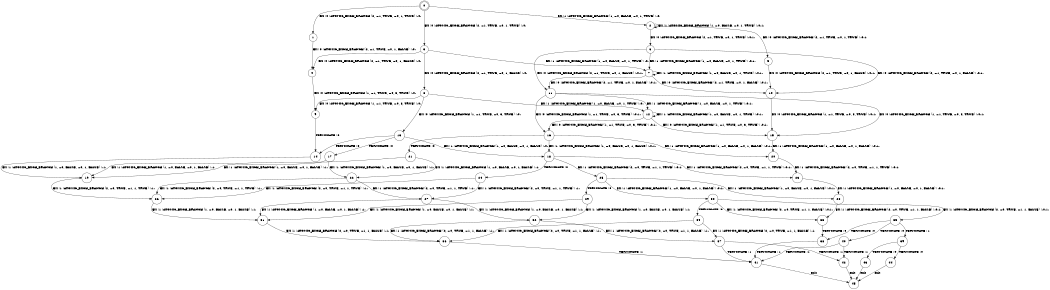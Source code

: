 digraph BCG {
size = "7, 10.5";
center = TRUE;
node [shape = circle];
0 [peripheries = 2];
0 -> 1 [label = "EX !0 !ATOMIC_EXCH_BRANCH (2, +1, TRUE, +0, 1, TRUE) !:0:"];
0 -> 2 [label = "EX !1 !ATOMIC_EXCH_BRANCH (1, +0, FALSE, +0, 1, TRUE) !:0:"];
0 -> 3 [label = "EX !0 !ATOMIC_EXCH_BRANCH (2, +1, TRUE, +0, 1, TRUE) !:0:"];
1 -> 4 [label = "EX !0 !ATOMIC_EXCH_BRANCH (2, +1, TRUE, +0, 1, FALSE) !:0:"];
2 -> 5 [label = "EX !0 !ATOMIC_EXCH_BRANCH (2, +1, TRUE, +0, 1, TRUE) !:0:1:"];
2 -> 6 [label = "EX !0 !ATOMIC_EXCH_BRANCH (2, +1, TRUE, +0, 1, TRUE) !:0:1:"];
2 -> 2 [label = "EX !1 !ATOMIC_EXCH_BRANCH (1, +0, FALSE, +0, 1, TRUE) !:0:1:"];
3 -> 4 [label = "EX !0 !ATOMIC_EXCH_BRANCH (2, +1, TRUE, +0, 1, FALSE) !:0:"];
3 -> 7 [label = "EX !1 !ATOMIC_EXCH_BRANCH (1, +0, FALSE, +0, 1, TRUE) !:0:"];
3 -> 8 [label = "EX !0 !ATOMIC_EXCH_BRANCH (2, +1, TRUE, +0, 1, FALSE) !:0:"];
4 -> 9 [label = "EX !0 !ATOMIC_EXCH_BRANCH (1, +1, TRUE, +0, 3, TRUE) !:0:"];
5 -> 10 [label = "EX !0 !ATOMIC_EXCH_BRANCH (2, +1, TRUE, +0, 1, FALSE) !:0:1:"];
6 -> 10 [label = "EX !0 !ATOMIC_EXCH_BRANCH (2, +1, TRUE, +0, 1, FALSE) !:0:1:"];
6 -> 7 [label = "EX !1 !ATOMIC_EXCH_BRANCH (1, +0, FALSE, +0, 1, TRUE) !:0:1:"];
6 -> 11 [label = "EX !0 !ATOMIC_EXCH_BRANCH (2, +1, TRUE, +0, 1, FALSE) !:0:1:"];
7 -> 10 [label = "EX !0 !ATOMIC_EXCH_BRANCH (2, +1, TRUE, +0, 1, FALSE) !:0:1:"];
7 -> 7 [label = "EX !1 !ATOMIC_EXCH_BRANCH (1, +0, FALSE, +0, 1, TRUE) !:0:1:"];
7 -> 11 [label = "EX !0 !ATOMIC_EXCH_BRANCH (2, +1, TRUE, +0, 1, FALSE) !:0:1:"];
8 -> 9 [label = "EX !0 !ATOMIC_EXCH_BRANCH (1, +1, TRUE, +0, 3, TRUE) !:0:"];
8 -> 12 [label = "EX !1 !ATOMIC_EXCH_BRANCH (1, +0, FALSE, +0, 1, TRUE) !:0:"];
8 -> 13 [label = "EX !0 !ATOMIC_EXCH_BRANCH (1, +1, TRUE, +0, 3, TRUE) !:0:"];
9 -> 14 [label = "TERMINATE !0"];
10 -> 15 [label = "EX !0 !ATOMIC_EXCH_BRANCH (1, +1, TRUE, +0, 3, TRUE) !:0:1:"];
11 -> 15 [label = "EX !0 !ATOMIC_EXCH_BRANCH (1, +1, TRUE, +0, 3, TRUE) !:0:1:"];
11 -> 12 [label = "EX !1 !ATOMIC_EXCH_BRANCH (1, +0, FALSE, +0, 1, TRUE) !:0:1:"];
11 -> 16 [label = "EX !0 !ATOMIC_EXCH_BRANCH (1, +1, TRUE, +0, 3, TRUE) !:0:1:"];
12 -> 15 [label = "EX !0 !ATOMIC_EXCH_BRANCH (1, +1, TRUE, +0, 3, TRUE) !:0:1:"];
12 -> 12 [label = "EX !1 !ATOMIC_EXCH_BRANCH (1, +0, FALSE, +0, 1, TRUE) !:0:1:"];
12 -> 16 [label = "EX !0 !ATOMIC_EXCH_BRANCH (1, +1, TRUE, +0, 3, TRUE) !:0:1:"];
13 -> 14 [label = "TERMINATE !0"];
13 -> 17 [label = "TERMINATE !0"];
13 -> 18 [label = "EX !1 !ATOMIC_EXCH_BRANCH (1, +0, FALSE, +0, 1, FALSE) !:0:"];
14 -> 19 [label = "EX !1 !ATOMIC_EXCH_BRANCH (1, +0, FALSE, +0, 1, FALSE) !:1:"];
15 -> 20 [label = "EX !1 !ATOMIC_EXCH_BRANCH (1, +0, FALSE, +0, 1, FALSE) !:0:1:"];
16 -> 20 [label = "EX !1 !ATOMIC_EXCH_BRANCH (1, +0, FALSE, +0, 1, FALSE) !:0:1:"];
16 -> 21 [label = "TERMINATE !0"];
16 -> 18 [label = "EX !1 !ATOMIC_EXCH_BRANCH (1, +0, FALSE, +0, 1, FALSE) !:0:1:"];
17 -> 19 [label = "EX !1 !ATOMIC_EXCH_BRANCH (1, +0, FALSE, +0, 1, FALSE) !:1:"];
17 -> 22 [label = "EX !1 !ATOMIC_EXCH_BRANCH (1, +0, FALSE, +0, 1, FALSE) !:1:"];
18 -> 23 [label = "EX !1 !ATOMIC_EXCH_BRANCH (2, +0, TRUE, +1, 1, TRUE) !:0:1:"];
18 -> 24 [label = "TERMINATE !0"];
18 -> 25 [label = "EX !1 !ATOMIC_EXCH_BRANCH (2, +0, TRUE, +1, 1, TRUE) !:0:1:"];
19 -> 26 [label = "EX !1 !ATOMIC_EXCH_BRANCH (2, +0, TRUE, +1, 1, TRUE) !:1:"];
20 -> 23 [label = "EX !1 !ATOMIC_EXCH_BRANCH (2, +0, TRUE, +1, 1, TRUE) !:0:1:"];
21 -> 19 [label = "EX !1 !ATOMIC_EXCH_BRANCH (1, +0, FALSE, +0, 1, FALSE) !:1:"];
21 -> 22 [label = "EX !1 !ATOMIC_EXCH_BRANCH (1, +0, FALSE, +0, 1, FALSE) !:1:"];
22 -> 26 [label = "EX !1 !ATOMIC_EXCH_BRANCH (2, +0, TRUE, +1, 1, TRUE) !:1:"];
22 -> 27 [label = "EX !1 !ATOMIC_EXCH_BRANCH (2, +0, TRUE, +1, 1, TRUE) !:1:"];
23 -> 28 [label = "EX !1 !ATOMIC_EXCH_BRANCH (1, +0, FALSE, +0, 1, FALSE) !:0:1:"];
24 -> 26 [label = "EX !1 !ATOMIC_EXCH_BRANCH (2, +0, TRUE, +1, 1, TRUE) !:1:"];
24 -> 27 [label = "EX !1 !ATOMIC_EXCH_BRANCH (2, +0, TRUE, +1, 1, TRUE) !:1:"];
25 -> 28 [label = "EX !1 !ATOMIC_EXCH_BRANCH (1, +0, FALSE, +0, 1, FALSE) !:0:1:"];
25 -> 29 [label = "TERMINATE !0"];
25 -> 30 [label = "EX !1 !ATOMIC_EXCH_BRANCH (1, +0, FALSE, +0, 1, FALSE) !:0:1:"];
26 -> 31 [label = "EX !1 !ATOMIC_EXCH_BRANCH (1, +0, FALSE, +0, 1, FALSE) !:1:"];
27 -> 31 [label = "EX !1 !ATOMIC_EXCH_BRANCH (1, +0, FALSE, +0, 1, FALSE) !:1:"];
27 -> 32 [label = "EX !1 !ATOMIC_EXCH_BRANCH (1, +0, FALSE, +0, 1, FALSE) !:1:"];
28 -> 33 [label = "EX !1 !ATOMIC_EXCH_BRANCH (2, +0, TRUE, +1, 1, FALSE) !:0:1:"];
29 -> 31 [label = "EX !1 !ATOMIC_EXCH_BRANCH (1, +0, FALSE, +0, 1, FALSE) !:1:"];
29 -> 32 [label = "EX !1 !ATOMIC_EXCH_BRANCH (1, +0, FALSE, +0, 1, FALSE) !:1:"];
30 -> 33 [label = "EX !1 !ATOMIC_EXCH_BRANCH (2, +0, TRUE, +1, 1, FALSE) !:0:1:"];
30 -> 34 [label = "TERMINATE !0"];
30 -> 35 [label = "EX !1 !ATOMIC_EXCH_BRANCH (2, +0, TRUE, +1, 1, FALSE) !:0:1:"];
31 -> 36 [label = "EX !1 !ATOMIC_EXCH_BRANCH (2, +0, TRUE, +1, 1, FALSE) !:1:"];
32 -> 36 [label = "EX !1 !ATOMIC_EXCH_BRANCH (2, +0, TRUE, +1, 1, FALSE) !:1:"];
32 -> 37 [label = "EX !1 !ATOMIC_EXCH_BRANCH (2, +0, TRUE, +1, 1, FALSE) !:1:"];
33 -> 38 [label = "TERMINATE !0"];
34 -> 36 [label = "EX !1 !ATOMIC_EXCH_BRANCH (2, +0, TRUE, +1, 1, FALSE) !:1:"];
34 -> 37 [label = "EX !1 !ATOMIC_EXCH_BRANCH (2, +0, TRUE, +1, 1, FALSE) !:1:"];
35 -> 38 [label = "TERMINATE !0"];
35 -> 39 [label = "TERMINATE !1"];
35 -> 40 [label = "TERMINATE !0"];
36 -> 41 [label = "TERMINATE !1"];
37 -> 41 [label = "TERMINATE !1"];
37 -> 42 [label = "TERMINATE !1"];
38 -> 41 [label = "TERMINATE !1"];
39 -> 43 [label = "TERMINATE !0"];
39 -> 44 [label = "TERMINATE !0"];
40 -> 41 [label = "TERMINATE !1"];
40 -> 42 [label = "TERMINATE !1"];
41 -> 45 [label = "exit"];
42 -> 45 [label = "exit"];
43 -> 45 [label = "exit"];
44 -> 45 [label = "exit"];
}
